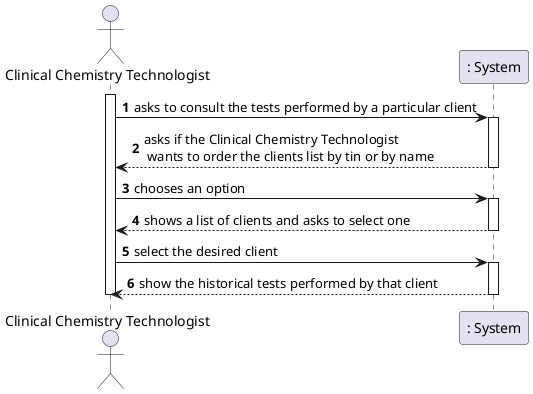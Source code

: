 @startuml
'https://plantuml.com/sequence-diagram

autonumber
actor "Clinical Chemistry Technologist" as CCT
participant ": System" as SYSTEM

activate CCT
CCT -> SYSTEM : asks to consult the tests performed by a particular client
activate SYSTEM
SYSTEM --> CCT : asks if the Clinical Chemistry Technologist\n wants to order the clients list by tin or by name
deactivate SYSTEM
CCT -> SYSTEM : chooses an option
activate SYSTEM
 SYSTEM--> CCT : shows a list of clients and asks to select one
deactivate SYSTEM
CCT -> SYSTEM : select the desired client
activate SYSTEM
SYSTEM --> CCT : show the historical tests performed by that client
deactivate SYSTEM



deactivate CCT
@enduml